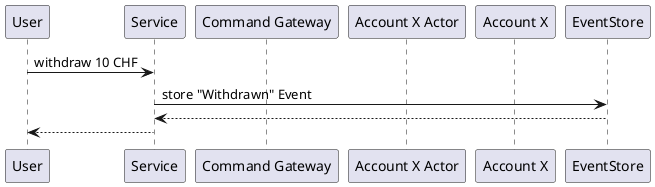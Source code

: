 @startuml

participant "User" as U
participant "Service" as S
participant "Command Gateway" as CG
participant "Account X Actor" as AC
participant "Account X" as A
participant "EventStore" as ES

U -> S: withdraw 10 CHF
S -> ES: store "Withdrawn" Event
S <-- ES:
U <-- S:

@enduml